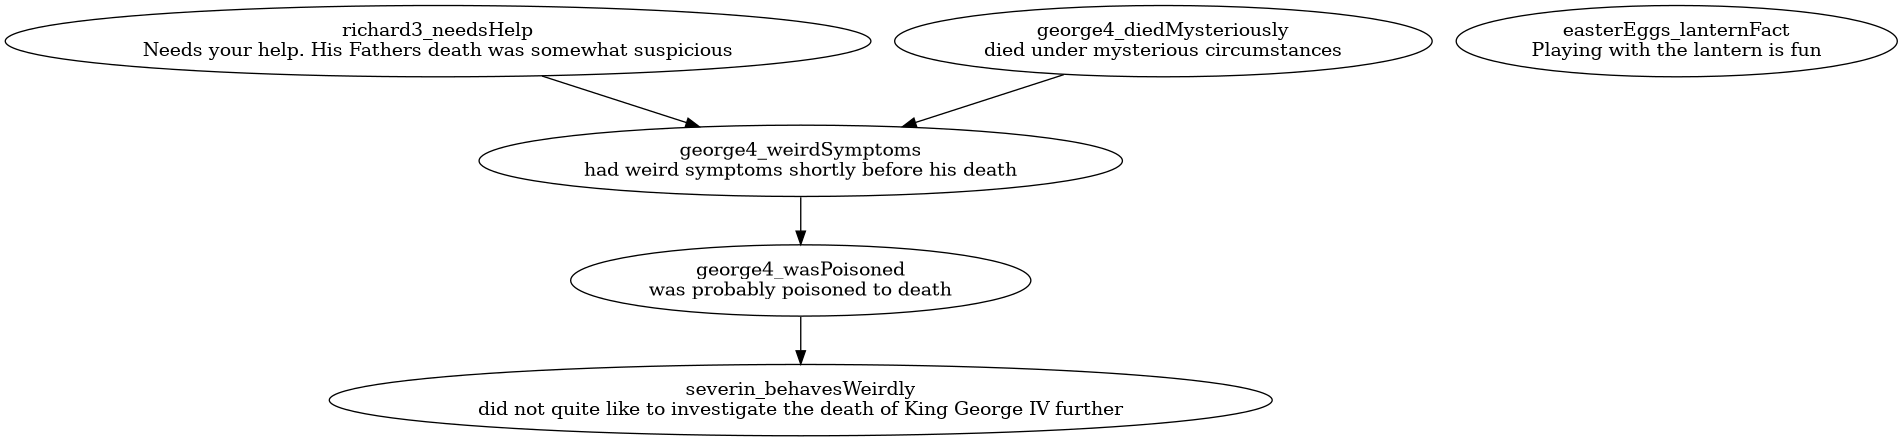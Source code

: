 @startuml
digraph facts {

richard3_needsHelp [label ="richard3_needsHelp
Needs your help. His Fathers death was somewhat suspicious"]
george4_diedMysteriously [label ="george4_diedMysteriously
died under mysterious circumstances"]
george4_weirdSymptoms [label ="george4_weirdSymptoms
had weird symptoms shortly before his death"]
george4_wasPoisoned [label ="george4_wasPoisoned
was probably poisoned to death"]
severin_behavesWeirdly [label ="severin_behavesWeirdly
did not quite like to investigate the death of King George IV further"]
easterEggs_lanternFact [label ="easterEggs_lanternFact
Playing with the lantern is fun"]

richard3_needsHelp -> george4_weirdSymptoms
george4_diedMysteriously -> george4_weirdSymptoms
george4_weirdSymptoms -> george4_wasPoisoned
george4_wasPoisoned -> severin_behavesWeirdly

}
@enduml